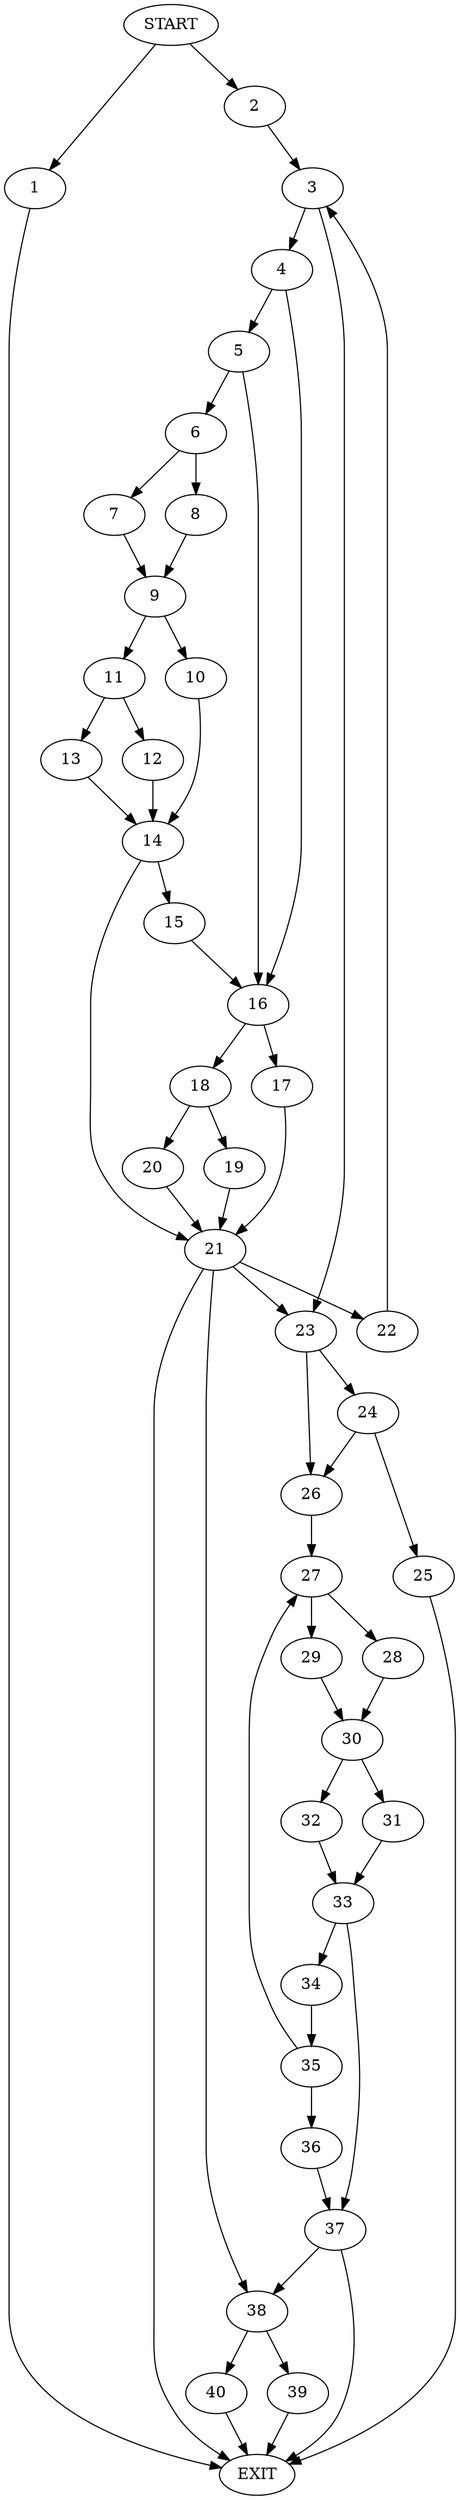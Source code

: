 digraph { 
0 [label="START"];
1;
2;
3;
4;
5;
6;
7;
8;
9;
10;
11;
12;
13;
14;
15;
16;
17;
18;
19;
20;
21;
22;
23;
24;
25;
26;
27;
28;
29;
30;
31;
32;
33;
34;
35;
36;
37;
38;
39;
40;
41[label="EXIT"];
0 -> 1;
0 -> 2;
1 -> 41;
2 -> 3;
3 -> 4;
3 -> 23;
4 -> 5;
4 -> 16;
5 -> 6;
5 -> 16;
6 -> 7;
6 -> 8;
7 -> 9;
8 -> 9;
9 -> 10;
9 -> 11;
10 -> 14;
11 -> 12;
11 -> 13;
12 -> 14;
13 -> 14;
14 -> 21;
14 -> 15;
15 -> 16;
16 -> 17;
16 -> 18;
17 -> 21;
18 -> 19;
18 -> 20;
19 -> 21;
20 -> 21;
21 -> 41;
21 -> 22;
21:s2 -> 23;
21:s3 -> 38;
22 -> 3;
23 -> 24;
23 -> 26;
24 -> 25;
24 -> 26;
25 -> 41;
26 -> 27;
27 -> 28;
27 -> 29;
28 -> 30;
29 -> 30;
30 -> 31;
30 -> 32;
31 -> 33;
32 -> 33;
33 -> 37;
33 -> 34;
34 -> 35;
35 -> 27;
35 -> 36;
36 -> 37;
37 -> 41;
37 -> 38;
38 -> 39;
38 -> 40;
39 -> 41;
40 -> 41;
}